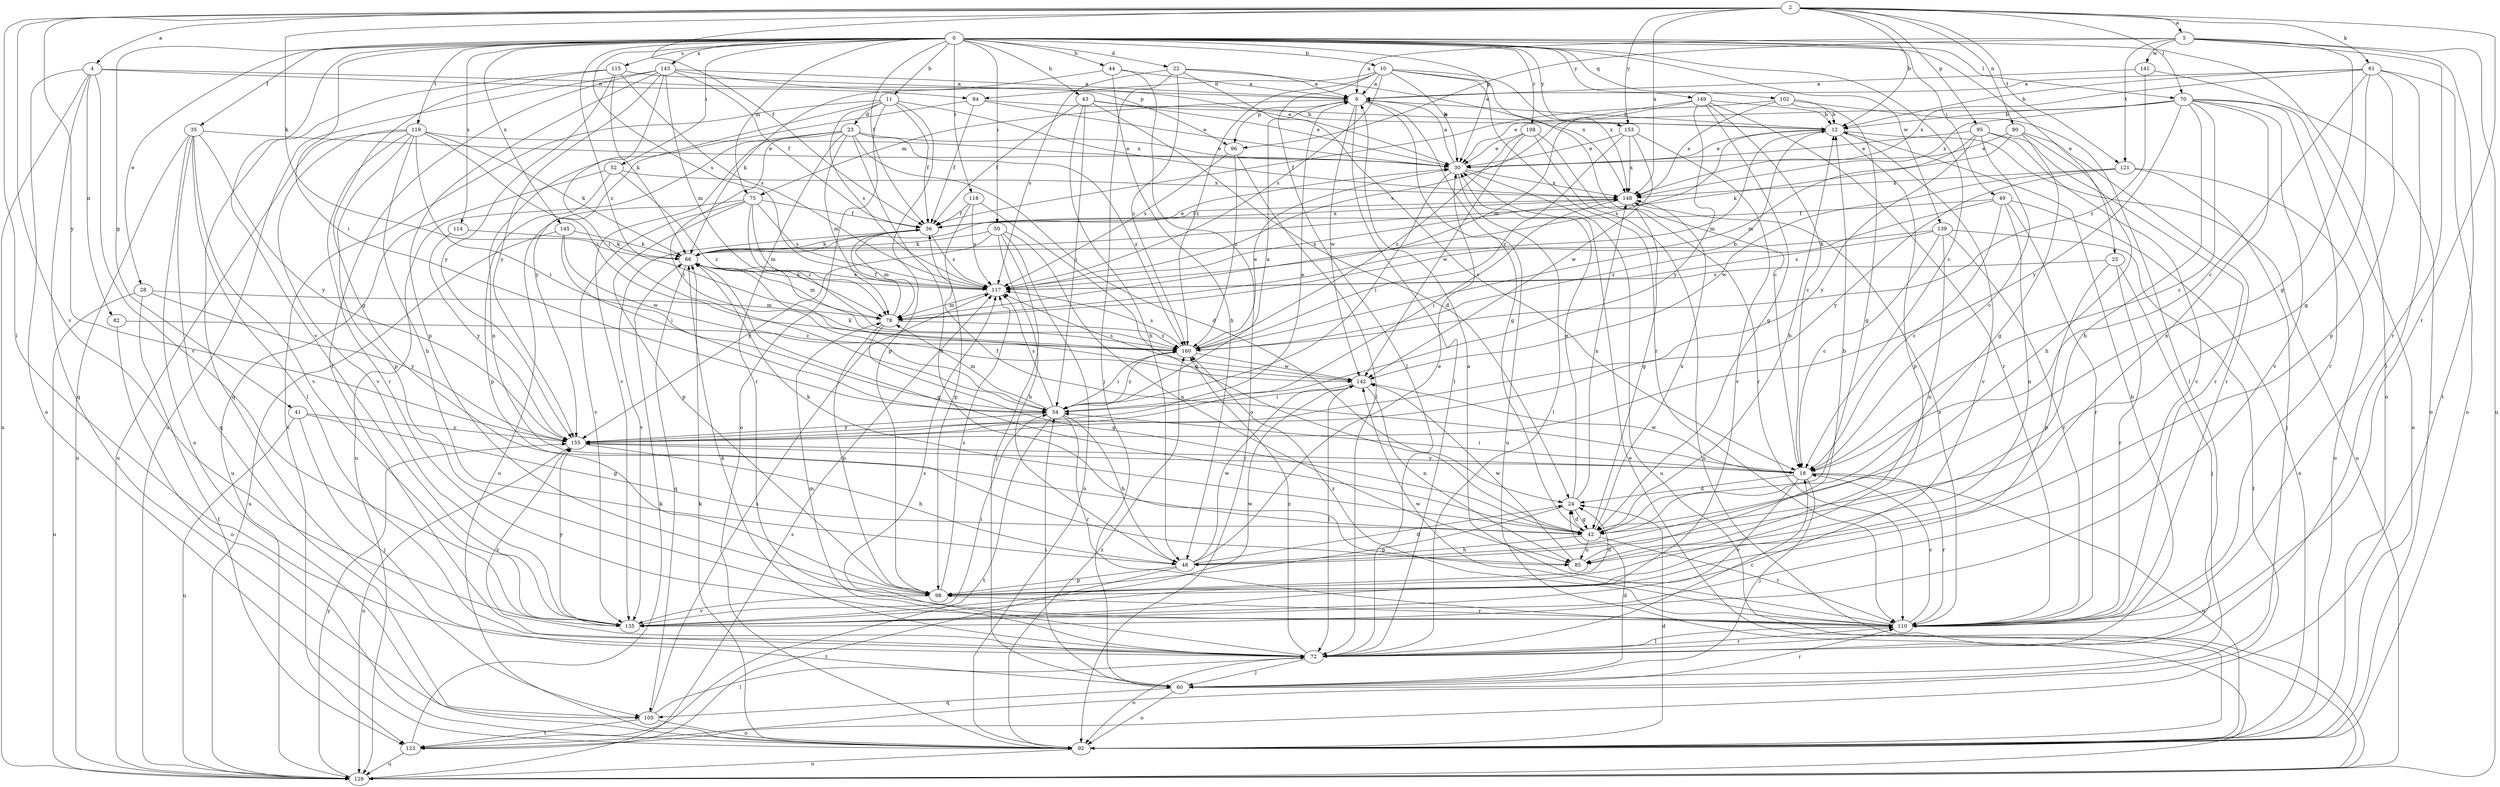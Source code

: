 strict digraph  {
0;
2;
4;
5;
6;
10;
11;
12;
18;
22;
23;
24;
25;
28;
30;
35;
36;
41;
42;
43;
44;
48;
49;
50;
52;
54;
60;
61;
66;
70;
72;
75;
78;
80;
82;
84;
85;
92;
95;
96;
98;
102;
105;
108;
110;
114;
115;
117;
118;
119;
121;
123;
129;
135;
139;
141;
142;
143;
145;
148;
149;
153;
155;
160;
0 -> 10  [label=b];
0 -> 11  [label=b];
0 -> 18  [label=c];
0 -> 22  [label=d];
0 -> 25  [label=e];
0 -> 28  [label=e];
0 -> 30  [label=e];
0 -> 35  [label=f];
0 -> 36  [label=f];
0 -> 41  [label=g];
0 -> 43  [label=h];
0 -> 44  [label=h];
0 -> 49  [label=i];
0 -> 50  [label=i];
0 -> 52  [label=i];
0 -> 54  [label=i];
0 -> 70  [label=l];
0 -> 75  [label=m];
0 -> 92  [label=o];
0 -> 102  [label=q];
0 -> 108  [label=r];
0 -> 114  [label=s];
0 -> 115  [label=s];
0 -> 117  [label=s];
0 -> 118  [label=t];
0 -> 119  [label=t];
0 -> 135  [label=v];
0 -> 139  [label=w];
0 -> 143  [label=x];
0 -> 145  [label=x];
0 -> 149  [label=y];
0 -> 153  [label=y];
0 -> 160  [label=z];
2 -> 4  [label=a];
2 -> 5  [label=a];
2 -> 12  [label=b];
2 -> 36  [label=f];
2 -> 61  [label=k];
2 -> 66  [label=k];
2 -> 70  [label=l];
2 -> 72  [label=l];
2 -> 80  [label=n];
2 -> 95  [label=p];
2 -> 110  [label=r];
2 -> 121  [label=t];
2 -> 135  [label=v];
2 -> 148  [label=x];
2 -> 153  [label=y];
2 -> 155  [label=y];
4 -> 82  [label=n];
4 -> 84  [label=n];
4 -> 92  [label=o];
4 -> 96  [label=p];
4 -> 105  [label=q];
4 -> 129  [label=u];
4 -> 135  [label=v];
5 -> 6  [label=a];
5 -> 42  [label=g];
5 -> 96  [label=p];
5 -> 110  [label=r];
5 -> 121  [label=t];
5 -> 123  [label=t];
5 -> 129  [label=u];
5 -> 141  [label=w];
6 -> 12  [label=b];
6 -> 42  [label=g];
6 -> 72  [label=l];
6 -> 75  [label=m];
6 -> 96  [label=p];
6 -> 129  [label=u];
6 -> 142  [label=w];
10 -> 6  [label=a];
10 -> 18  [label=c];
10 -> 30  [label=e];
10 -> 72  [label=l];
10 -> 84  [label=n];
10 -> 110  [label=r];
10 -> 117  [label=s];
10 -> 148  [label=x];
10 -> 160  [label=z];
11 -> 23  [label=d];
11 -> 36  [label=f];
11 -> 92  [label=o];
11 -> 98  [label=p];
11 -> 117  [label=s];
11 -> 123  [label=t];
11 -> 148  [label=x];
11 -> 155  [label=y];
12 -> 30  [label=e];
12 -> 78  [label=m];
12 -> 98  [label=p];
12 -> 117  [label=s];
12 -> 129  [label=u];
12 -> 135  [label=v];
18 -> 24  [label=d];
18 -> 36  [label=f];
18 -> 54  [label=i];
18 -> 60  [label=j];
18 -> 92  [label=o];
18 -> 110  [label=r];
18 -> 135  [label=v];
18 -> 142  [label=w];
18 -> 155  [label=y];
22 -> 6  [label=a];
22 -> 18  [label=c];
22 -> 60  [label=j];
22 -> 117  [label=s];
22 -> 148  [label=x];
22 -> 160  [label=z];
23 -> 24  [label=d];
23 -> 30  [label=e];
23 -> 54  [label=i];
23 -> 78  [label=m];
23 -> 85  [label=n];
23 -> 110  [label=r];
23 -> 129  [label=u];
23 -> 135  [label=v];
23 -> 160  [label=z];
24 -> 30  [label=e];
24 -> 42  [label=g];
24 -> 98  [label=p];
24 -> 148  [label=x];
25 -> 60  [label=j];
25 -> 98  [label=p];
25 -> 110  [label=r];
25 -> 117  [label=s];
28 -> 78  [label=m];
28 -> 123  [label=t];
28 -> 129  [label=u];
28 -> 155  [label=y];
30 -> 6  [label=a];
30 -> 54  [label=i];
30 -> 72  [label=l];
30 -> 129  [label=u];
30 -> 148  [label=x];
35 -> 30  [label=e];
35 -> 72  [label=l];
35 -> 92  [label=o];
35 -> 105  [label=q];
35 -> 129  [label=u];
35 -> 135  [label=v];
35 -> 155  [label=y];
36 -> 66  [label=k];
36 -> 78  [label=m];
36 -> 117  [label=s];
36 -> 135  [label=v];
36 -> 148  [label=x];
41 -> 42  [label=g];
41 -> 60  [label=j];
41 -> 129  [label=u];
41 -> 155  [label=y];
42 -> 12  [label=b];
42 -> 24  [label=d];
42 -> 48  [label=h];
42 -> 66  [label=k];
42 -> 85  [label=n];
42 -> 110  [label=r];
42 -> 148  [label=x];
43 -> 12  [label=b];
43 -> 24  [label=d];
43 -> 30  [label=e];
43 -> 36  [label=f];
43 -> 48  [label=h];
43 -> 54  [label=i];
44 -> 6  [label=a];
44 -> 48  [label=h];
44 -> 66  [label=k];
44 -> 92  [label=o];
48 -> 24  [label=d];
48 -> 30  [label=e];
48 -> 98  [label=p];
48 -> 123  [label=t];
48 -> 142  [label=w];
49 -> 18  [label=c];
49 -> 36  [label=f];
49 -> 85  [label=n];
49 -> 92  [label=o];
49 -> 110  [label=r];
49 -> 160  [label=z];
50 -> 48  [label=h];
50 -> 60  [label=j];
50 -> 66  [label=k];
50 -> 85  [label=n];
50 -> 92  [label=o];
50 -> 155  [label=y];
52 -> 98  [label=p];
52 -> 129  [label=u];
52 -> 148  [label=x];
52 -> 160  [label=z];
54 -> 6  [label=a];
54 -> 48  [label=h];
54 -> 78  [label=m];
54 -> 110  [label=r];
54 -> 117  [label=s];
54 -> 123  [label=t];
54 -> 155  [label=y];
54 -> 160  [label=z];
60 -> 24  [label=d];
60 -> 54  [label=i];
60 -> 92  [label=o];
60 -> 105  [label=q];
60 -> 110  [label=r];
61 -> 6  [label=a];
61 -> 12  [label=b];
61 -> 18  [label=c];
61 -> 42  [label=g];
61 -> 72  [label=l];
61 -> 92  [label=o];
61 -> 98  [label=p];
61 -> 148  [label=x];
66 -> 30  [label=e];
66 -> 42  [label=g];
66 -> 78  [label=m];
66 -> 105  [label=q];
66 -> 117  [label=s];
70 -> 12  [label=b];
70 -> 18  [label=c];
70 -> 30  [label=e];
70 -> 48  [label=h];
70 -> 85  [label=n];
70 -> 92  [label=o];
70 -> 110  [label=r];
70 -> 135  [label=v];
70 -> 148  [label=x];
70 -> 155  [label=y];
72 -> 12  [label=b];
72 -> 18  [label=c];
72 -> 60  [label=j];
72 -> 66  [label=k];
72 -> 78  [label=m];
72 -> 92  [label=o];
72 -> 110  [label=r];
72 -> 117  [label=s];
72 -> 155  [label=y];
72 -> 160  [label=z];
75 -> 36  [label=f];
75 -> 78  [label=m];
75 -> 92  [label=o];
75 -> 98  [label=p];
75 -> 117  [label=s];
75 -> 135  [label=v];
75 -> 160  [label=z];
78 -> 36  [label=f];
78 -> 42  [label=g];
78 -> 98  [label=p];
78 -> 160  [label=z];
80 -> 30  [label=e];
80 -> 42  [label=g];
80 -> 48  [label=h];
80 -> 66  [label=k];
80 -> 110  [label=r];
82 -> 92  [label=o];
82 -> 160  [label=z];
84 -> 12  [label=b];
84 -> 30  [label=e];
84 -> 36  [label=f];
84 -> 85  [label=n];
85 -> 12  [label=b];
85 -> 142  [label=w];
92 -> 24  [label=d];
92 -> 30  [label=e];
92 -> 66  [label=k];
92 -> 129  [label=u];
92 -> 160  [label=z];
95 -> 18  [label=c];
95 -> 30  [label=e];
95 -> 78  [label=m];
95 -> 110  [label=r];
95 -> 135  [label=v];
95 -> 155  [label=y];
96 -> 72  [label=l];
96 -> 117  [label=s];
96 -> 160  [label=z];
98 -> 24  [label=d];
98 -> 110  [label=r];
98 -> 117  [label=s];
98 -> 135  [label=v];
102 -> 12  [label=b];
102 -> 36  [label=f];
102 -> 42  [label=g];
102 -> 72  [label=l];
102 -> 148  [label=x];
105 -> 72  [label=l];
105 -> 92  [label=o];
105 -> 117  [label=s];
105 -> 123  [label=t];
108 -> 30  [label=e];
108 -> 110  [label=r];
108 -> 129  [label=u];
108 -> 142  [label=w];
108 -> 160  [label=z];
110 -> 6  [label=a];
110 -> 18  [label=c];
110 -> 72  [label=l];
110 -> 142  [label=w];
110 -> 148  [label=x];
110 -> 160  [label=z];
114 -> 66  [label=k];
114 -> 155  [label=y];
115 -> 6  [label=a];
115 -> 42  [label=g];
115 -> 66  [label=k];
115 -> 105  [label=q];
115 -> 117  [label=s];
115 -> 155  [label=y];
117 -> 66  [label=k];
117 -> 78  [label=m];
117 -> 148  [label=x];
118 -> 36  [label=f];
118 -> 42  [label=g];
118 -> 98  [label=p];
118 -> 117  [label=s];
119 -> 30  [label=e];
119 -> 48  [label=h];
119 -> 54  [label=i];
119 -> 66  [label=k];
119 -> 98  [label=p];
119 -> 110  [label=r];
119 -> 129  [label=u];
119 -> 135  [label=v];
119 -> 160  [label=z];
121 -> 60  [label=j];
121 -> 92  [label=o];
121 -> 142  [label=w];
121 -> 148  [label=x];
121 -> 155  [label=y];
123 -> 66  [label=k];
123 -> 129  [label=u];
129 -> 117  [label=s];
129 -> 155  [label=y];
135 -> 54  [label=i];
135 -> 142  [label=w];
135 -> 155  [label=y];
139 -> 18  [label=c];
139 -> 66  [label=k];
139 -> 85  [label=n];
139 -> 110  [label=r];
139 -> 117  [label=s];
139 -> 123  [label=t];
141 -> 6  [label=a];
141 -> 92  [label=o];
141 -> 160  [label=z];
142 -> 54  [label=i];
142 -> 66  [label=k];
142 -> 72  [label=l];
142 -> 85  [label=n];
142 -> 117  [label=s];
143 -> 6  [label=a];
143 -> 30  [label=e];
143 -> 36  [label=f];
143 -> 54  [label=i];
143 -> 72  [label=l];
143 -> 78  [label=m];
143 -> 98  [label=p];
143 -> 129  [label=u];
143 -> 155  [label=y];
145 -> 54  [label=i];
145 -> 66  [label=k];
145 -> 129  [label=u];
145 -> 142  [label=w];
148 -> 36  [label=f];
148 -> 42  [label=g];
148 -> 54  [label=i];
149 -> 12  [label=b];
149 -> 18  [label=c];
149 -> 42  [label=g];
149 -> 78  [label=m];
149 -> 110  [label=r];
149 -> 117  [label=s];
149 -> 155  [label=y];
153 -> 30  [label=e];
153 -> 135  [label=v];
153 -> 142  [label=w];
153 -> 148  [label=x];
153 -> 160  [label=z];
155 -> 6  [label=a];
155 -> 18  [label=c];
155 -> 48  [label=h];
155 -> 129  [label=u];
160 -> 12  [label=b];
160 -> 30  [label=e];
160 -> 54  [label=i];
160 -> 117  [label=s];
160 -> 142  [label=w];
}
